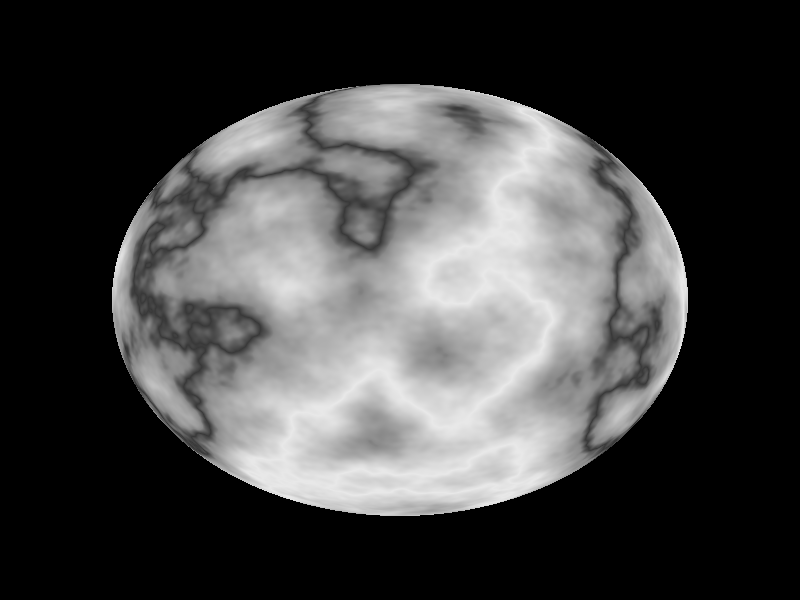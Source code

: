 #include "colors.inc"
#include "textures.inc"
#include "finish.inc"

global_settings {
	assumed_gamma 2.0
}

camera {
	orthographic
	up z*2.5
	right x*2.5
	location <0,50,-100>
	look_at <0,0,0>
}

#declare SideView =
camera {
	up y
	right x
	location <-2,1,-1>
	look_at <0,0,0>
}

//camera { SideView }

light_source {
	<-100,250,100>
	color White
}

// Generate all rotations
union {
	sphere {
		<0,0,0>,1
		pigment { White_Marble }
		finish {
			Dull
			ambient 0.4
		}
	}

	rotate <360*clock,360*clock,30>
	scale <0.9, 0.9, 0.9>
}

